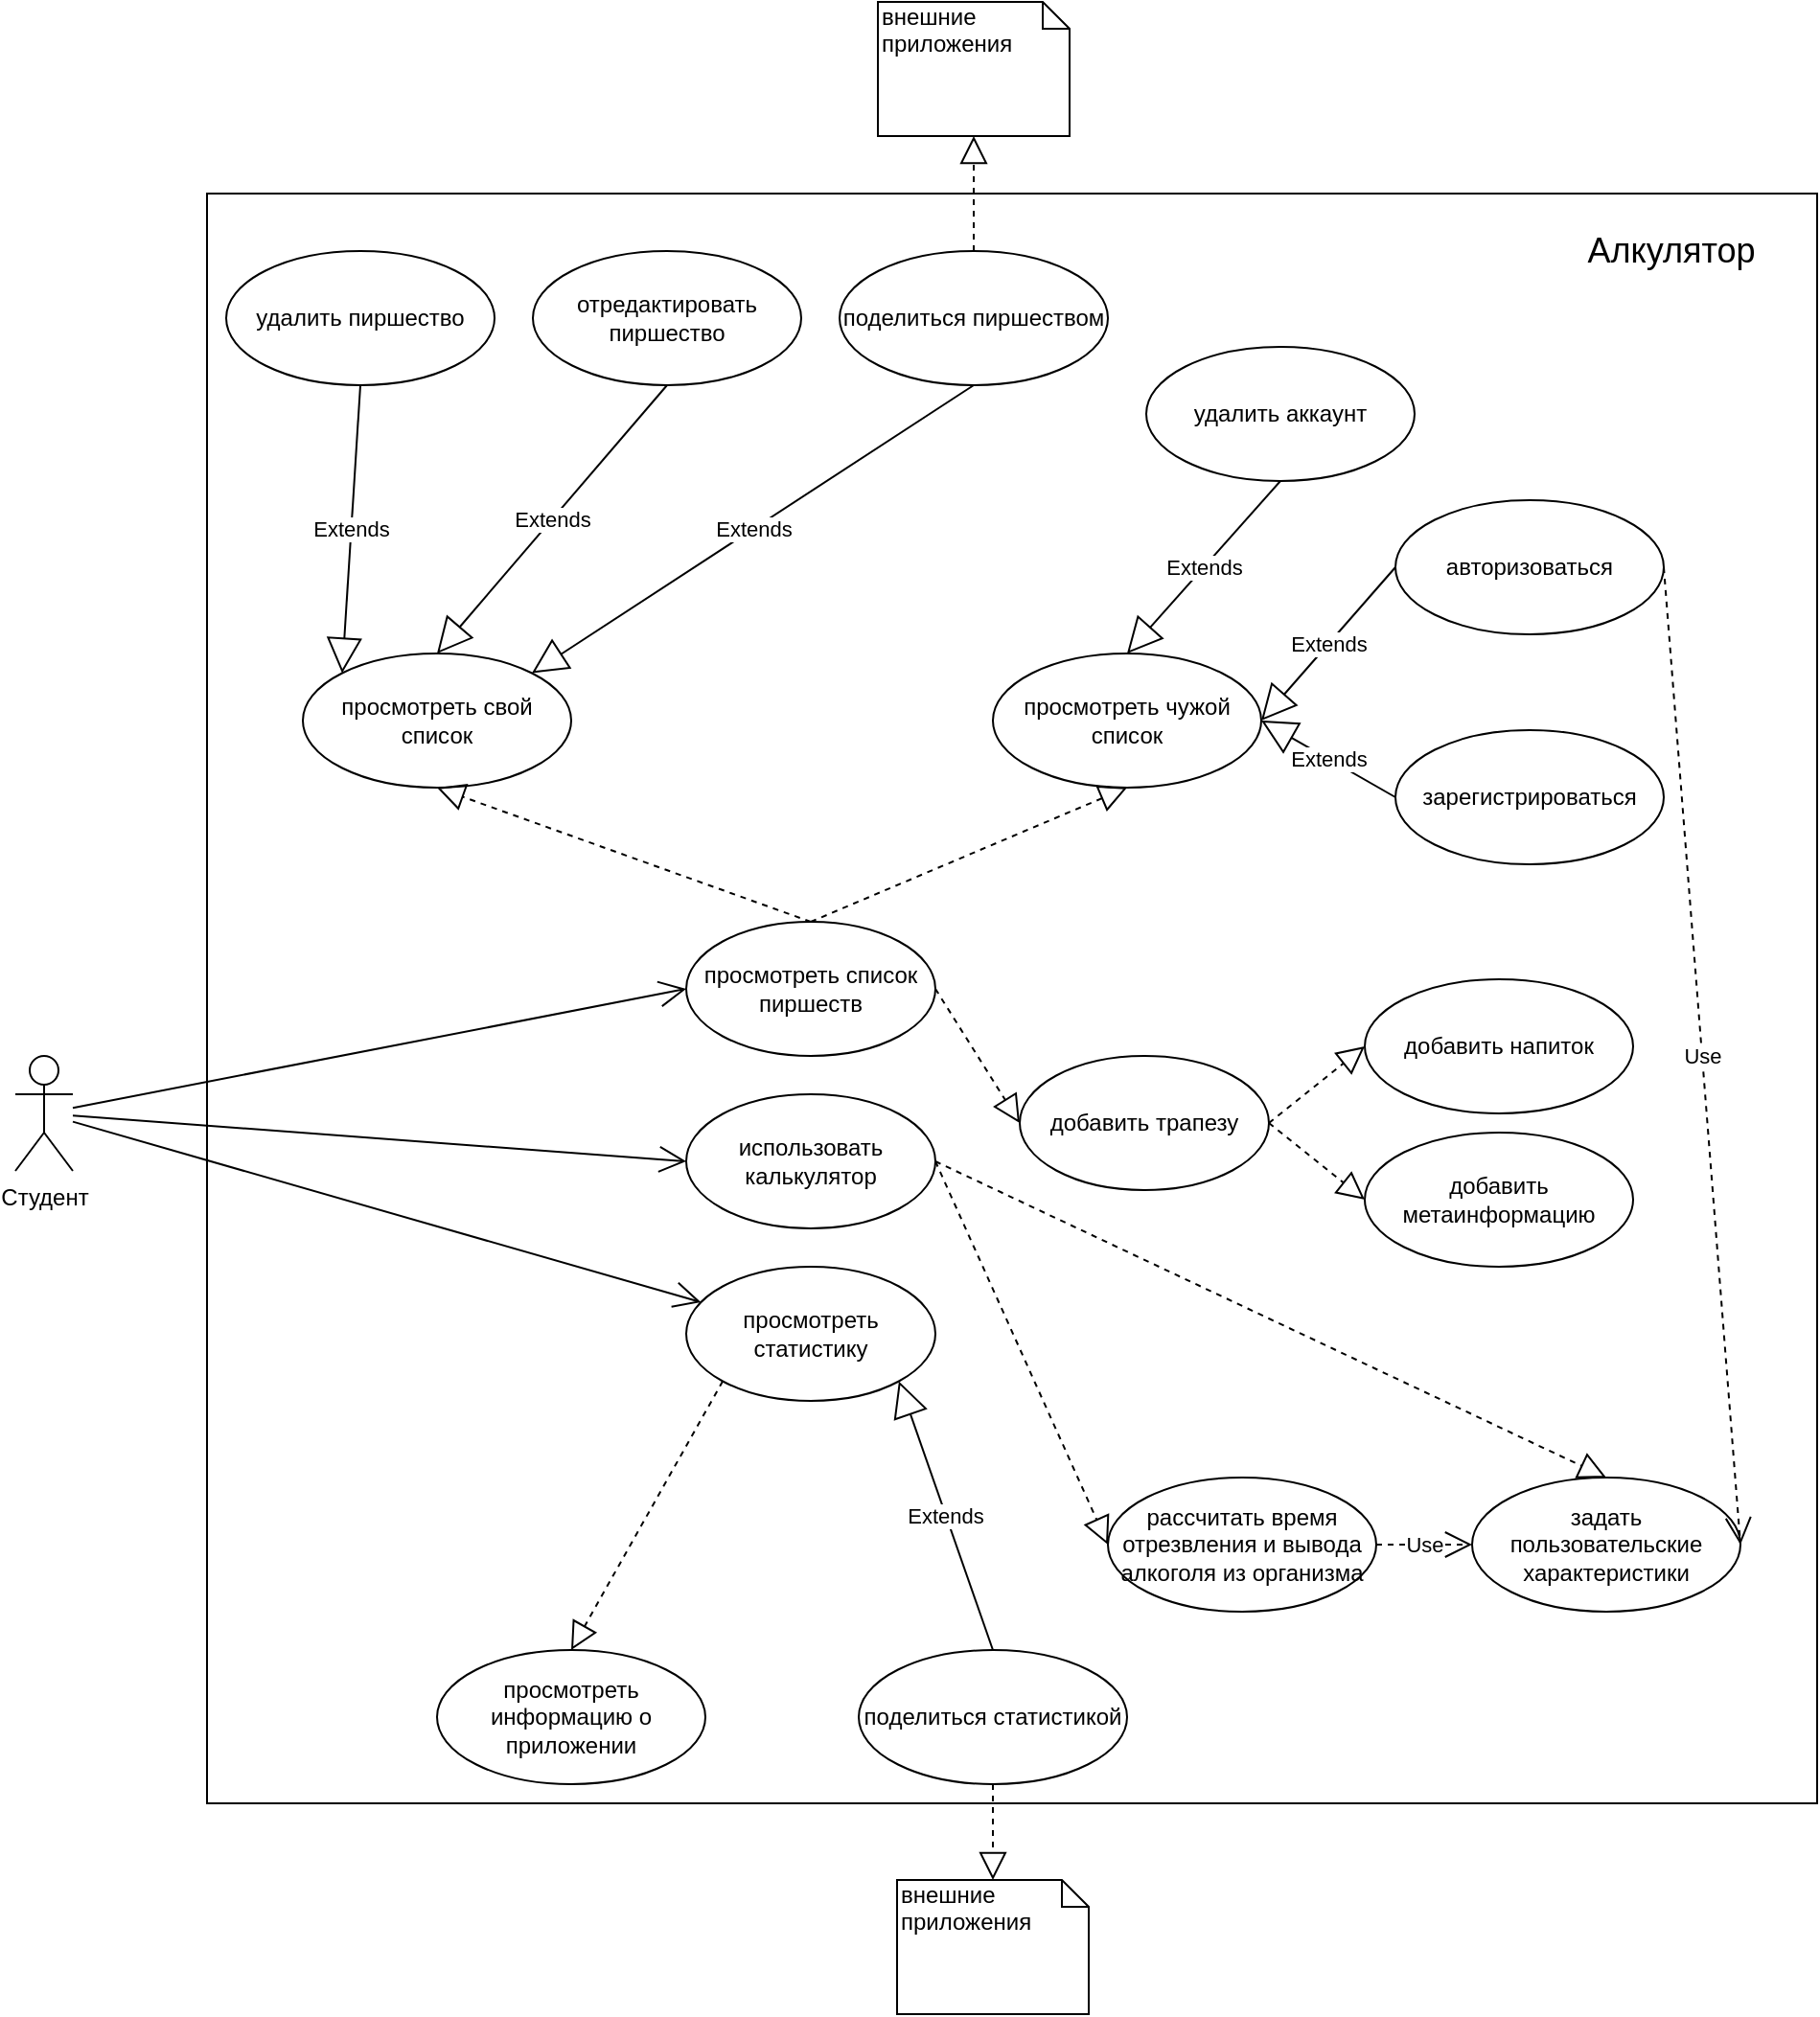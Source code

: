 <mxfile version="13.6.5">
    <diagram id="6hGFLwfOUW9BJ-s0fimq" name="Page-1">
        <mxGraphModel dx="1686" dy="330" grid="1" gridSize="10" guides="1" tooltips="1" connect="1" arrows="1" fold="1" page="1" pageScale="1" pageWidth="827" pageHeight="1169" math="0" shadow="0">
            <root>
                <mxCell id="0"/>
                <mxCell id="1" parent="0"/>
                <mxCell id="71" value="" style="rounded=0;whiteSpace=wrap;html=1;" parent="1" vertex="1">
                    <mxGeometry x="-10" y="150" width="840" height="840" as="geometry"/>
                </mxCell>
                <mxCell id="2" value="&lt;span style=&quot;&quot;&gt;Студент&lt;/span&gt;" style="shape=umlActor;verticalLabelPosition=bottom;labelBackgroundColor=#FFFFFF;verticalAlign=top;html=1;fontColor=#000000;" parent="1" vertex="1">
                    <mxGeometry x="-110" y="600" width="30" height="60" as="geometry"/>
                </mxCell>
                <mxCell id="6" value="" style="endArrow=open;endFill=1;endSize=12;html=1;entryX=0;entryY=0.5;entryDx=0;entryDy=0;" parent="1" source="2" target="13" edge="1">
                    <mxGeometry width="160" relative="1" as="geometry">
                        <mxPoint x="80" y="540" as="sourcePoint"/>
                        <mxPoint x="240" y="540" as="targetPoint"/>
                    </mxGeometry>
                </mxCell>
                <mxCell id="7" value="" style="endArrow=open;endFill=1;endSize=12;html=1;" parent="1" source="2" target="10" edge="1">
                    <mxGeometry width="160" relative="1" as="geometry">
                        <mxPoint x="70" y="721.081" as="sourcePoint"/>
                        <mxPoint x="240" y="648" as="targetPoint"/>
                    </mxGeometry>
                </mxCell>
                <mxCell id="8" value="" style="endArrow=open;endFill=1;endSize=12;html=1;entryX=0;entryY=0.5;entryDx=0;entryDy=0;" parent="1" source="2" target="12" edge="1">
                    <mxGeometry width="160" relative="1" as="geometry">
                        <mxPoint x="180" y="751.081" as="sourcePoint"/>
                        <mxPoint x="240" y="740" as="targetPoint"/>
                    </mxGeometry>
                </mxCell>
                <mxCell id="10" value="просмотреть статистику" style="ellipse;whiteSpace=wrap;html=1;" parent="1" vertex="1">
                    <mxGeometry x="240" y="710" width="130" height="70" as="geometry"/>
                </mxCell>
                <mxCell id="12" value="использовать калькулятор" style="ellipse;whiteSpace=wrap;html=1;" parent="1" vertex="1">
                    <mxGeometry x="240" y="620" width="130" height="70" as="geometry"/>
                </mxCell>
                <mxCell id="13" value="просмотреть список пиршеств" style="ellipse;whiteSpace=wrap;html=1;" parent="1" vertex="1">
                    <mxGeometry x="240" y="530" width="130" height="70" as="geometry"/>
                </mxCell>
                <mxCell id="15" value="добавить трапезу" style="ellipse;whiteSpace=wrap;html=1;" parent="1" vertex="1">
                    <mxGeometry x="414" y="600" width="130" height="70" as="geometry"/>
                </mxCell>
                <mxCell id="28" value="удалить пиршество" style="ellipse;whiteSpace=wrap;html=1;" parent="1" vertex="1">
                    <mxGeometry y="180" width="140" height="70" as="geometry"/>
                </mxCell>
                <mxCell id="29" value="отредактировать пиршество" style="ellipse;whiteSpace=wrap;html=1;" parent="1" vertex="1">
                    <mxGeometry x="160" y="180" width="140" height="70" as="geometry"/>
                </mxCell>
                <mxCell id="30" value="поделиться пиршеством" style="ellipse;whiteSpace=wrap;html=1;" parent="1" vertex="1">
                    <mxGeometry x="320" y="180" width="140" height="70" as="geometry"/>
                </mxCell>
                <mxCell id="32" value="Extends" style="endArrow=block;endSize=16;endFill=0;html=1;exitX=0.5;exitY=1;exitDx=0;exitDy=0;entryX=0;entryY=0;entryDx=0;entryDy=0;" parent="1" source="28" target="53" edge="1">
                    <mxGeometry width="160" relative="1" as="geometry">
                        <mxPoint x="315" y="239" as="sourcePoint"/>
                        <mxPoint x="40" y="350" as="targetPoint"/>
                    </mxGeometry>
                </mxCell>
                <mxCell id="33" value="Extends" style="endArrow=block;endSize=16;endFill=0;html=1;exitX=0.5;exitY=1;exitDx=0;exitDy=0;entryX=0.5;entryY=0;entryDx=0;entryDy=0;" parent="1" source="29" target="53" edge="1">
                    <mxGeometry width="160" relative="1" as="geometry">
                        <mxPoint x="665" y="280" as="sourcePoint"/>
                        <mxPoint x="325" y="230" as="targetPoint"/>
                    </mxGeometry>
                </mxCell>
                <mxCell id="34" value="Extends" style="endArrow=block;endSize=16;endFill=0;html=1;exitX=0.5;exitY=1;exitDx=0;exitDy=0;entryX=1;entryY=0;entryDx=0;entryDy=0;" parent="1" source="30" target="53" edge="1">
                    <mxGeometry width="160" relative="1" as="geometry">
                        <mxPoint x="345" y="340" as="sourcePoint"/>
                        <mxPoint x="490" y="220" as="targetPoint"/>
                    </mxGeometry>
                </mxCell>
                <mxCell id="36" value="" style="endArrow=block;dashed=1;endFill=0;endSize=12;html=1;exitX=1;exitY=0.5;exitDx=0;exitDy=0;entryX=0;entryY=0.5;entryDx=0;entryDy=0;" parent="1" source="15" target="37" edge="1">
                    <mxGeometry width="160" relative="1" as="geometry">
                        <mxPoint x="678" y="544.5" as="sourcePoint"/>
                        <mxPoint x="738" y="510" as="targetPoint"/>
                    </mxGeometry>
                </mxCell>
                <mxCell id="37" value="добавить напиток" style="ellipse;whiteSpace=wrap;html=1;" parent="1" vertex="1">
                    <mxGeometry x="594" y="560" width="140" height="70" as="geometry"/>
                </mxCell>
                <mxCell id="38" value="" style="endArrow=block;dashed=1;endFill=0;endSize=12;html=1;exitX=1;exitY=0.5;exitDx=0;exitDy=0;entryX=0;entryY=0.5;entryDx=0;entryDy=0;" parent="1" source="15" target="39" edge="1">
                    <mxGeometry width="160" relative="1" as="geometry">
                        <mxPoint x="688" y="680" as="sourcePoint"/>
                        <mxPoint x="728" y="590" as="targetPoint"/>
                    </mxGeometry>
                </mxCell>
                <mxCell id="39" value="добавить метаинформацию" style="ellipse;whiteSpace=wrap;html=1;" parent="1" vertex="1">
                    <mxGeometry x="594" y="640" width="140" height="70" as="geometry"/>
                </mxCell>
                <mxCell id="41" value="" style="endArrow=block;dashed=1;endFill=0;endSize=12;html=1;exitX=1;exitY=0.5;exitDx=0;exitDy=0;entryX=0;entryY=0.5;entryDx=0;entryDy=0;" parent="1" source="12" target="42" edge="1">
                    <mxGeometry width="160" relative="1" as="geometry">
                        <mxPoint x="380" y="734.5" as="sourcePoint"/>
                        <mxPoint x="500" y="734.5" as="targetPoint"/>
                    </mxGeometry>
                </mxCell>
                <mxCell id="42" value="рассчитать время отрезвления и вывода алкоголя из организма" style="ellipse;whiteSpace=wrap;html=1;" parent="1" vertex="1">
                    <mxGeometry x="460" y="820" width="140" height="70" as="geometry"/>
                </mxCell>
                <mxCell id="43" value="поделиться статистикой" style="ellipse;whiteSpace=wrap;html=1;" parent="1" vertex="1">
                    <mxGeometry x="330" y="910" width="140" height="70" as="geometry"/>
                </mxCell>
                <mxCell id="47" value="задать пользовательские характеристики" style="ellipse;whiteSpace=wrap;html=1;" parent="1" vertex="1">
                    <mxGeometry x="650" y="820" width="140" height="70" as="geometry"/>
                </mxCell>
                <mxCell id="50" value="просмотреть информацию о приложении" style="ellipse;whiteSpace=wrap;html=1;" parent="1" vertex="1">
                    <mxGeometry x="110" y="910" width="140" height="70" as="geometry"/>
                </mxCell>
                <mxCell id="53" value="просмотреть свой список" style="ellipse;whiteSpace=wrap;html=1;" parent="1" vertex="1">
                    <mxGeometry x="40" y="390" width="140" height="70" as="geometry"/>
                </mxCell>
                <mxCell id="54" value="просмотреть чужой список" style="ellipse;whiteSpace=wrap;html=1;" parent="1" vertex="1">
                    <mxGeometry x="400" y="390" width="140" height="70" as="geometry"/>
                </mxCell>
                <mxCell id="55" value="" style="endArrow=block;dashed=1;endFill=0;endSize=12;html=1;exitX=0.5;exitY=0;exitDx=0;exitDy=0;entryX=0.5;entryY=1;entryDx=0;entryDy=0;" parent="1" source="13" target="53" edge="1">
                    <mxGeometry width="160" relative="1" as="geometry">
                        <mxPoint x="410" y="510" as="sourcePoint"/>
                        <mxPoint x="570" y="510" as="targetPoint"/>
                    </mxGeometry>
                </mxCell>
                <mxCell id="56" value="Use" style="endArrow=open;endSize=12;dashed=1;html=1;exitX=1;exitY=0.5;exitDx=0;exitDy=0;entryX=0;entryY=0.5;entryDx=0;entryDy=0;" parent="1" source="42" target="47" edge="1">
                    <mxGeometry width="160" relative="1" as="geometry">
                        <mxPoint x="670" y="1030" as="sourcePoint"/>
                        <mxPoint x="830" y="1030" as="targetPoint"/>
                    </mxGeometry>
                </mxCell>
                <mxCell id="57" value="" style="endArrow=block;dashed=1;endFill=0;endSize=12;html=1;exitX=0.5;exitY=0;exitDx=0;exitDy=0;entryX=0.5;entryY=1;entryDx=0;entryDy=0;" parent="1" source="13" target="54" edge="1">
                    <mxGeometry width="160" relative="1" as="geometry">
                        <mxPoint x="320" y="520" as="sourcePoint"/>
                        <mxPoint x="480" y="520" as="targetPoint"/>
                    </mxGeometry>
                </mxCell>
                <mxCell id="58" value="авторизоваться" style="ellipse;whiteSpace=wrap;html=1;" parent="1" vertex="1">
                    <mxGeometry x="610" y="310" width="140" height="70" as="geometry"/>
                </mxCell>
                <mxCell id="59" value="зарегистрироваться" style="ellipse;whiteSpace=wrap;html=1;" parent="1" vertex="1">
                    <mxGeometry x="610" y="430" width="140" height="70" as="geometry"/>
                </mxCell>
                <mxCell id="61" value="Extends" style="endArrow=block;endSize=16;endFill=0;html=1;exitX=0;exitY=0.5;exitDx=0;exitDy=0;entryX=1;entryY=0.5;entryDx=0;entryDy=0;" parent="1" source="58" target="54" edge="1">
                    <mxGeometry width="160" relative="1" as="geometry">
                        <mxPoint x="320" y="420" as="sourcePoint"/>
                        <mxPoint x="500" y="320" as="targetPoint"/>
                    </mxGeometry>
                </mxCell>
                <mxCell id="62" value="Extends" style="endArrow=block;endSize=16;endFill=0;html=1;exitX=0;exitY=0.5;exitDx=0;exitDy=0;entryX=1;entryY=0.5;entryDx=0;entryDy=0;" parent="1" source="59" target="54" edge="1">
                    <mxGeometry width="160" relative="1" as="geometry">
                        <mxPoint x="320" y="420" as="sourcePoint"/>
                        <mxPoint x="580" y="490" as="targetPoint"/>
                    </mxGeometry>
                </mxCell>
                <mxCell id="63" value="Use" style="endArrow=open;endSize=12;dashed=1;html=1;exitX=1;exitY=0.5;exitDx=0;exitDy=0;entryX=1;entryY=0.5;entryDx=0;entryDy=0;" parent="1" source="58" target="47" edge="1">
                    <mxGeometry width="160" relative="1" as="geometry">
                        <mxPoint x="1220" y="530" as="sourcePoint"/>
                        <mxPoint x="1040" y="520" as="targetPoint"/>
                    </mxGeometry>
                </mxCell>
                <mxCell id="65" value="" style="endArrow=block;dashed=1;endFill=0;endSize=12;html=1;exitX=1;exitY=0.5;exitDx=0;exitDy=0;entryX=0;entryY=0.5;entryDx=0;entryDy=0;" parent="1" source="13" target="15" edge="1">
                    <mxGeometry width="160" relative="1" as="geometry">
                        <mxPoint x="260" y="640" as="sourcePoint"/>
                        <mxPoint x="420" y="565" as="targetPoint"/>
                    </mxGeometry>
                </mxCell>
                <mxCell id="66" value="удалить аккаунт" style="ellipse;whiteSpace=wrap;html=1;" parent="1" vertex="1">
                    <mxGeometry x="480" y="230" width="140" height="70" as="geometry"/>
                </mxCell>
                <mxCell id="67" value="Extends" style="endArrow=block;endSize=16;endFill=0;html=1;entryX=0.5;entryY=0;entryDx=0;entryDy=0;exitX=0.5;exitY=1;exitDx=0;exitDy=0;" parent="1" source="66" target="54" edge="1">
                    <mxGeometry width="160" relative="1" as="geometry">
                        <mxPoint x="500" y="330" as="sourcePoint"/>
                        <mxPoint x="540" y="310" as="targetPoint"/>
                    </mxGeometry>
                </mxCell>
                <mxCell id="69" value="Extends" style="endArrow=block;endSize=16;endFill=0;html=1;entryX=1;entryY=1;entryDx=0;entryDy=0;exitX=0.5;exitY=0;exitDx=0;exitDy=0;" parent="1" source="43" target="10" edge="1">
                    <mxGeometry width="160" relative="1" as="geometry">
                        <mxPoint x="350" y="860" as="sourcePoint"/>
                        <mxPoint x="385" y="880" as="targetPoint"/>
                    </mxGeometry>
                </mxCell>
                <mxCell id="70" value="" style="endArrow=block;dashed=1;endFill=0;endSize=12;html=1;exitX=0;exitY=1;exitDx=0;exitDy=0;entryX=0.5;entryY=0;entryDx=0;entryDy=0;" parent="1" source="10" target="50" edge="1">
                    <mxGeometry width="160" relative="1" as="geometry">
                        <mxPoint x="60" y="870" as="sourcePoint"/>
                        <mxPoint x="220" y="870" as="targetPoint"/>
                    </mxGeometry>
                </mxCell>
                <mxCell id="72" value="&lt;font style=&quot;font-size: 18px&quot;&gt;Алкулятор&lt;/font&gt;" style="text;html=1;strokeColor=none;fillColor=none;align=center;verticalAlign=middle;whiteSpace=wrap;rounded=0;" parent="1" vertex="1">
                    <mxGeometry x="734" y="170" width="40" height="20" as="geometry"/>
                </mxCell>
                <mxCell id="76" value="внешние приложения" style="shape=note;whiteSpace=wrap;html=1;size=14;verticalAlign=top;align=left;spacingTop=-6;" parent="1" vertex="1">
                    <mxGeometry x="340" y="50" width="100" height="70" as="geometry"/>
                </mxCell>
                <mxCell id="77" value="" style="endArrow=block;dashed=1;endFill=0;endSize=12;html=1;exitX=0.5;exitY=0;exitDx=0;exitDy=0;entryX=0.5;entryY=1;entryDx=0;entryDy=0;entryPerimeter=0;" parent="1" source="30" target="76" edge="1">
                    <mxGeometry width="160" relative="1" as="geometry">
                        <mxPoint x="390" y="270" as="sourcePoint"/>
                        <mxPoint x="550" y="270" as="targetPoint"/>
                    </mxGeometry>
                </mxCell>
                <mxCell id="78" value="внешние приложения" style="shape=note;whiteSpace=wrap;html=1;size=14;verticalAlign=top;align=left;spacingTop=-6;" parent="1" vertex="1">
                    <mxGeometry x="350" y="1030" width="100" height="70" as="geometry"/>
                </mxCell>
                <mxCell id="80" value="" style="endArrow=block;dashed=1;endFill=0;endSize=12;html=1;exitX=0.5;exitY=1;exitDx=0;exitDy=0;entryX=0.5;entryY=0;entryDx=0;entryDy=0;entryPerimeter=0;" parent="1" source="43" target="78" edge="1">
                    <mxGeometry width="160" relative="1" as="geometry">
                        <mxPoint x="450" y="830" as="sourcePoint"/>
                        <mxPoint x="610" y="830" as="targetPoint"/>
                    </mxGeometry>
                </mxCell>
                <mxCell id="82" value="" style="endArrow=block;dashed=1;endFill=0;endSize=12;html=1;exitX=1;exitY=0.5;exitDx=0;exitDy=0;entryX=0.5;entryY=0;entryDx=0;entryDy=0;" edge="1" parent="1" source="12" target="47">
                    <mxGeometry width="160" relative="1" as="geometry">
                        <mxPoint x="450" y="710" as="sourcePoint"/>
                        <mxPoint x="494" y="780" as="targetPoint"/>
                    </mxGeometry>
                </mxCell>
            </root>
        </mxGraphModel>
    </diagram>
</mxfile>